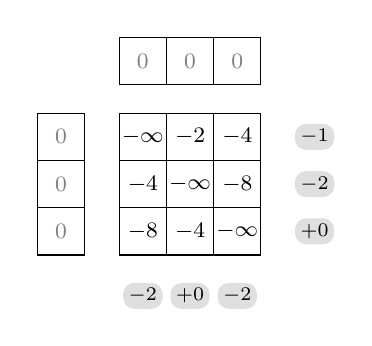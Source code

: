 \begin{tikzpicture}[node distance=.1cm and .1cm]
	\begin{scope}[local bounding box=components]
		% Constraint table
		\node (table) {
			\begin{tikzpicture}[scale=.6]
				\draw[step=1,black,thin] (0,0) grid (3,3);
				\node[anchor=center] at ( .5, .5) {\footnotesize\(-8\)};
				\node[anchor=center] at ( .5,1.5) {\footnotesize\(-4\)};
				\node[anchor=center] at ( .5,2.5) {\footnotesize\(-\infty\)};
				\node[anchor=center] at (1.5, .5) {\footnotesize\(-4\)};
				\node[anchor=center] at (1.5,1.5) {\footnotesize\(-\infty\)};
				\node[anchor=center] at (1.5,2.5) {\footnotesize\(-2\)};
				\node[anchor=center] at (2.5, .5) {\footnotesize\(-\infty\)};
				\node[anchor=center] at (2.5,1.5) {\footnotesize\(-8\)};
				\node[anchor=center] at (2.5,2.5) {\footnotesize\(-4\)};
			\end{tikzpicture}
		};
		% Upper variable
		\node[above=of table] (upper-var) {
			\begin{tikzpicture}[scale=.6]
				\draw[step=1,black,thin] (0,0) grid (3,1);
				\node[anchor=center] at ( .5,.5)
					{\textcolor{gray}{\footnotesize\(0\)}};
				\node[anchor=center] at (1.5,.5)
					{\textcolor{gray}{\footnotesize\(0\)}};
				\node[anchor=center] at (2.5,.5)
					{\textcolor{gray}{\footnotesize\(0\)}};
			\end{tikzpicture}
		};
		% Left variable
		\node[left=of table] (left-var) {
			\begin{tikzpicture}[scale=.6]
				\draw[step=1,black,thin] (0,0) grid (1,3);
				\node[anchor=center] at (.5, .5)
					{\textcolor{gray}{\footnotesize\(0\)}};
				\node[anchor=center] at (.5,1.5)
					{\textcolor{gray}{\footnotesize\(0\)}};
				\node[anchor=center] at (.5,2.5)
					{\textcolor{gray}{\footnotesize\(0\)}};
			\end{tikzpicture}
		};
		% Move out, upper
		\node[below=of table] (upper-move) {
			\begin{tikzpicture}[scale=.6,every node/.style={rectangle,rounded corners,fill=gray!25,inner sep=2pt}]
				\node[anchor=center] at ( .5,.5)
					{{\scriptsize\(-2\)}};
				\node[anchor=center] at (1.5,.5)
					{{\scriptsize\(+0\)}};
				\node[anchor=center] at (2.5,.5)
					{{\scriptsize\(-2\)}};
			\end{tikzpicture}
		};
		% Move out, left
		\node[right=of table] (left-move) {
			\begin{tikzpicture}[scale=.6,every node/.style={rectangle,rounded corners,fill=gray!25,inner sep=2pt}]
				\node[anchor=center] at (.5, .5)
					{{\scriptsize\(+0\)}};
				\node[anchor=center] at (.5,1.5)
					{{\scriptsize\(-2\)}};
				\node[anchor=center] at (.5,2.5)
					{{\scriptsize\(-1\)}};
			\end{tikzpicture}
		};
	\end{scope}
\end{tikzpicture}
